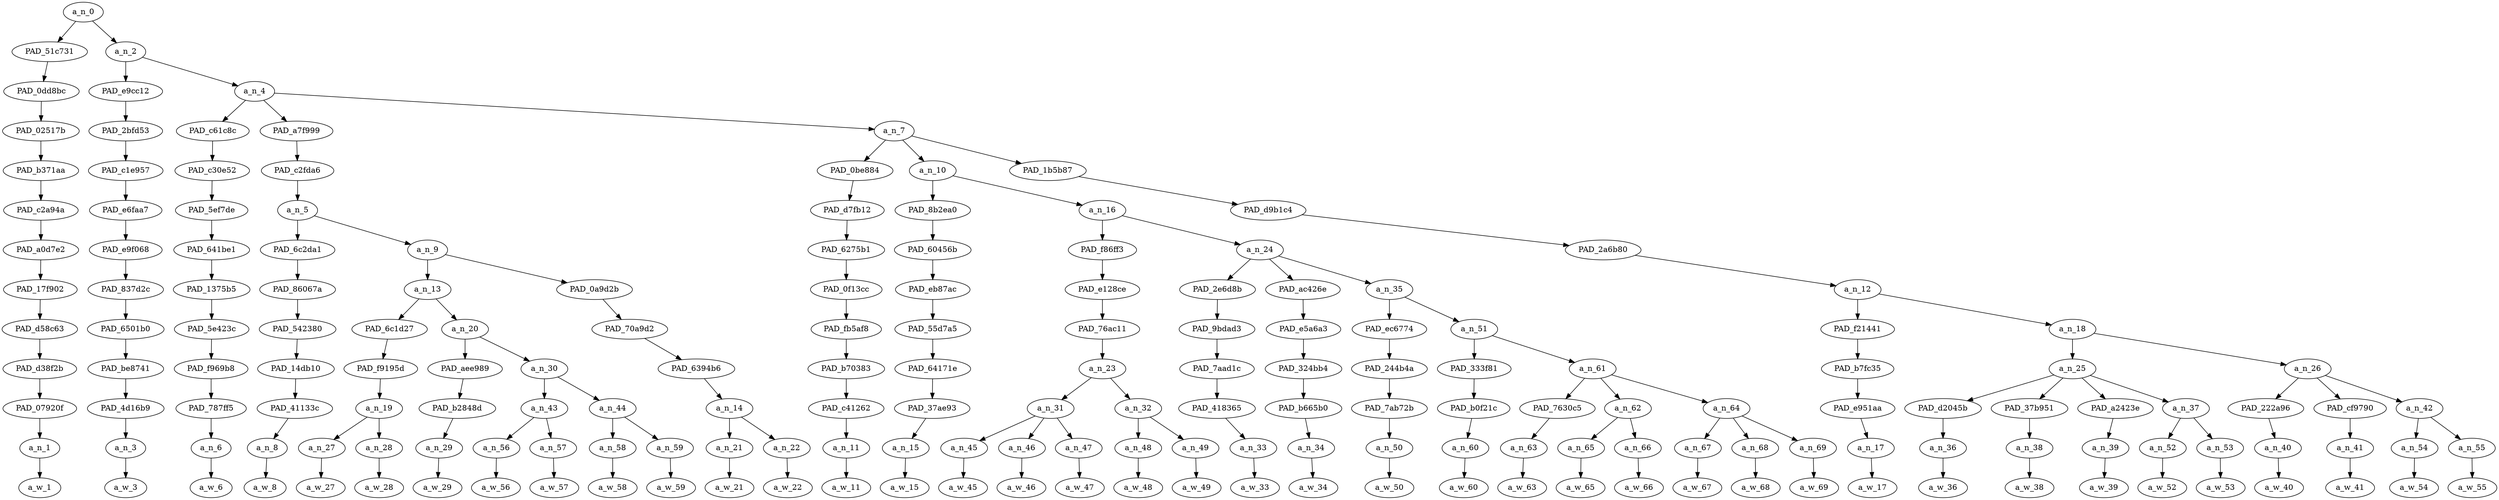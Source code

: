 strict digraph "" {
	a_n_0	[div_dir=1,
		index=0,
		level=12,
		pos="3.7992862654320994,12!",
		text_span="[0, 1, 2, 3, 4, 5, 6, 7, 8, 9, 10, 11, 12, 13, 14, 15, 16, 17, 18, 19, 20, 21, 22, 23, 24, 25, 26, 27, 28, 29, 30, 31, 32, 33, 34, \
35, 36, 37, 38, 39]",
		value=1.00000001];
	PAD_51c731	[div_dir=1,
		index=0,
		level=11,
		pos="0.0,11!",
		text_span="[0]",
		value=0.03666590];
	a_n_0 -> PAD_51c731;
	a_n_2	[div_dir=1,
		index=1,
		level=11,
		pos="7.598572530864199,11!",
		text_span="[1, 2, 3, 4, 5, 6, 7, 8, 9, 10, 11, 12, 13, 14, 15, 16, 17, 18, 19, 20, 21, 22, 23, 24, 25, 26, 27, 28, 29, 30, 31, 32, 33, 34, \
35, 36, 37, 38, 39]",
		value=0.96305805];
	a_n_0 -> a_n_2;
	PAD_0dd8bc	[div_dir=1,
		index=0,
		level=10,
		pos="0.0,10!",
		text_span="[0]",
		value=0.03666590];
	PAD_51c731 -> PAD_0dd8bc;
	PAD_02517b	[div_dir=1,
		index=0,
		level=9,
		pos="0.0,9!",
		text_span="[0]",
		value=0.03666590];
	PAD_0dd8bc -> PAD_02517b;
	PAD_b371aa	[div_dir=1,
		index=0,
		level=8,
		pos="0.0,8!",
		text_span="[0]",
		value=0.03666590];
	PAD_02517b -> PAD_b371aa;
	PAD_c2a94a	[div_dir=1,
		index=0,
		level=7,
		pos="0.0,7!",
		text_span="[0]",
		value=0.03666590];
	PAD_b371aa -> PAD_c2a94a;
	PAD_a0d7e2	[div_dir=1,
		index=0,
		level=6,
		pos="0.0,6!",
		text_span="[0]",
		value=0.03666590];
	PAD_c2a94a -> PAD_a0d7e2;
	PAD_17f902	[div_dir=1,
		index=0,
		level=5,
		pos="0.0,5!",
		text_span="[0]",
		value=0.03666590];
	PAD_a0d7e2 -> PAD_17f902;
	PAD_d58c63	[div_dir=1,
		index=0,
		level=4,
		pos="0.0,4!",
		text_span="[0]",
		value=0.03666590];
	PAD_17f902 -> PAD_d58c63;
	PAD_d38f2b	[div_dir=1,
		index=0,
		level=3,
		pos="0.0,3!",
		text_span="[0]",
		value=0.03666590];
	PAD_d58c63 -> PAD_d38f2b;
	PAD_07920f	[div_dir=1,
		index=0,
		level=2,
		pos="0.0,2!",
		text_span="[0]",
		value=0.03666590];
	PAD_d38f2b -> PAD_07920f;
	a_n_1	[div_dir=1,
		index=0,
		level=1,
		pos="0.0,1!",
		text_span="[0]",
		value=0.03666590];
	PAD_07920f -> a_n_1;
	a_w_1	[div_dir=0,
		index=0,
		level=0,
		pos="0,0!",
		text_span="[0]",
		value="<user>"];
	a_n_1 -> a_w_1;
	PAD_e9cc12	[div_dir=1,
		index=1,
		level=10,
		pos="1.0,10!",
		text_span="[1]",
		value=0.02348395];
	a_n_2 -> PAD_e9cc12;
	a_n_4	[div_dir=1,
		index=2,
		level=10,
		pos="14.197145061728397,10!",
		text_span="[2, 3, 4, 5, 6, 7, 8, 9, 10, 11, 12, 13, 14, 15, 16, 17, 18, 19, 20, 21, 22, 23, 24, 25, 26, 27, 28, 29, 30, 31, 32, 33, 34, 35, \
36, 37, 38, 39]",
		value=0.93930748];
	a_n_2 -> a_n_4;
	PAD_2bfd53	[div_dir=1,
		index=1,
		level=9,
		pos="1.0,9!",
		text_span="[1]",
		value=0.02348395];
	PAD_e9cc12 -> PAD_2bfd53;
	PAD_c1e957	[div_dir=1,
		index=1,
		level=8,
		pos="1.0,8!",
		text_span="[1]",
		value=0.02348395];
	PAD_2bfd53 -> PAD_c1e957;
	PAD_e6faa7	[div_dir=1,
		index=1,
		level=7,
		pos="1.0,7!",
		text_span="[1]",
		value=0.02348395];
	PAD_c1e957 -> PAD_e6faa7;
	PAD_e9f068	[div_dir=1,
		index=1,
		level=6,
		pos="1.0,6!",
		text_span="[1]",
		value=0.02348395];
	PAD_e6faa7 -> PAD_e9f068;
	PAD_837d2c	[div_dir=1,
		index=1,
		level=5,
		pos="1.0,5!",
		text_span="[1]",
		value=0.02348395];
	PAD_e9f068 -> PAD_837d2c;
	PAD_6501b0	[div_dir=1,
		index=1,
		level=4,
		pos="1.0,4!",
		text_span="[1]",
		value=0.02348395];
	PAD_837d2c -> PAD_6501b0;
	PAD_be8741	[div_dir=1,
		index=1,
		level=3,
		pos="1.0,3!",
		text_span="[1]",
		value=0.02348395];
	PAD_6501b0 -> PAD_be8741;
	PAD_4d16b9	[div_dir=1,
		index=1,
		level=2,
		pos="1.0,2!",
		text_span="[1]",
		value=0.02348395];
	PAD_be8741 -> PAD_4d16b9;
	a_n_3	[div_dir=1,
		index=1,
		level=1,
		pos="1.0,1!",
		text_span="[1]",
		value=0.02348395];
	PAD_4d16b9 -> a_n_3;
	a_w_3	[div_dir=0,
		index=1,
		level=0,
		pos="1,0!",
		text_span="[1]",
		value=given];
	a_n_3 -> a_w_3;
	PAD_c61c8c	[div_dir=-1,
		index=3,
		level=9,
		pos="12.0,9!",
		text_span="[12]",
		value=0.01338164];
	a_n_4 -> PAD_c61c8c;
	PAD_a7f999	[div_dir=1,
		index=2,
		level=9,
		pos="4.84375,9!",
		text_span="[2, 3, 4, 5, 6, 7, 8, 9, 10, 11]",
		value=0.26732251];
	a_n_4 -> PAD_a7f999;
	a_n_7	[div_dir=1,
		index=4,
		level=9,
		pos="25.747685185185187,9!",
		text_span="[13, 14, 15, 16, 17, 18, 19, 20, 21, 22, 23, 24, 25, 26, 27, 28, 29, 30, 31, 32, 33, 34, 35, 36, 37, 38, 39]",
		value=0.65833607];
	a_n_4 -> a_n_7;
	PAD_c30e52	[div_dir=-1,
		index=3,
		level=8,
		pos="12.0,8!",
		text_span="[12]",
		value=0.01338164];
	PAD_c61c8c -> PAD_c30e52;
	PAD_5ef7de	[div_dir=-1,
		index=3,
		level=7,
		pos="12.0,7!",
		text_span="[12]",
		value=0.01338164];
	PAD_c30e52 -> PAD_5ef7de;
	PAD_641be1	[div_dir=-1,
		index=4,
		level=6,
		pos="12.0,6!",
		text_span="[12]",
		value=0.01338164];
	PAD_5ef7de -> PAD_641be1;
	PAD_1375b5	[div_dir=-1,
		index=5,
		level=5,
		pos="12.0,5!",
		text_span="[12]",
		value=0.01338164];
	PAD_641be1 -> PAD_1375b5;
	PAD_5e423c	[div_dir=-1,
		index=6,
		level=4,
		pos="12.0,4!",
		text_span="[12]",
		value=0.01338164];
	PAD_1375b5 -> PAD_5e423c;
	PAD_f969b8	[div_dir=-1,
		index=7,
		level=3,
		pos="12.0,3!",
		text_span="[12]",
		value=0.01338164];
	PAD_5e423c -> PAD_f969b8;
	PAD_787ff5	[div_dir=-1,
		index=8,
		level=2,
		pos="12.0,2!",
		text_span="[12]",
		value=0.01338164];
	PAD_f969b8 -> PAD_787ff5;
	a_n_6	[div_dir=-1,
		index=12,
		level=1,
		pos="12.0,1!",
		text_span="[12]",
		value=0.01338164];
	PAD_787ff5 -> a_n_6;
	a_w_6	[div_dir=0,
		index=12,
		level=0,
		pos="12,0!",
		text_span="[12]",
		value=and];
	a_n_6 -> a_w_6;
	PAD_c2fda6	[div_dir=1,
		index=2,
		level=8,
		pos="4.84375,8!",
		text_span="[2, 3, 4, 5, 6, 7, 8, 9, 10, 11]",
		value=0.26732251];
	PAD_a7f999 -> PAD_c2fda6;
	a_n_5	[div_dir=1,
		index=2,
		level=7,
		pos="4.84375,7!",
		text_span="[2, 3, 4, 5, 6, 7, 8, 9, 10, 11]",
		value=0.26732251];
	PAD_c2fda6 -> a_n_5;
	PAD_6c2da1	[div_dir=1,
		index=2,
		level=6,
		pos="2.0,6!",
		text_span="[2]",
		value=0.01072864];
	a_n_5 -> PAD_6c2da1;
	a_n_9	[div_dir=1,
		index=3,
		level=6,
		pos="7.6875,6!",
		text_span="[3, 4, 5, 6, 7, 8, 9, 10, 11]",
		value=0.25636494];
	a_n_5 -> a_n_9;
	PAD_86067a	[div_dir=1,
		index=2,
		level=5,
		pos="2.0,5!",
		text_span="[2]",
		value=0.01072864];
	PAD_6c2da1 -> PAD_86067a;
	PAD_542380	[div_dir=1,
		index=2,
		level=4,
		pos="2.0,4!",
		text_span="[2]",
		value=0.01072864];
	PAD_86067a -> PAD_542380;
	PAD_14db10	[div_dir=1,
		index=2,
		level=3,
		pos="2.0,3!",
		text_span="[2]",
		value=0.01072864];
	PAD_542380 -> PAD_14db10;
	PAD_41133c	[div_dir=1,
		index=2,
		level=2,
		pos="2.0,2!",
		text_span="[2]",
		value=0.01072864];
	PAD_14db10 -> PAD_41133c;
	a_n_8	[div_dir=1,
		index=2,
		level=1,
		pos="2.0,1!",
		text_span="[2]",
		value=0.01072864];
	PAD_41133c -> a_n_8;
	a_w_8	[div_dir=0,
		index=2,
		level=0,
		pos="2,0!",
		text_span="[2]",
		value=that];
	a_n_8 -> a_w_8;
	a_n_13	[div_dir=1,
		index=3,
		level=5,
		pos="4.875,5!",
		text_span="[3, 4, 5, 6, 7, 8, 9]",
		value=0.10662536];
	a_n_9 -> a_n_13;
	PAD_0a9d2b	[div_dir=1,
		index=4,
		level=5,
		pos="10.5,5!",
		text_span="[10, 11]",
		value=0.14950411];
	a_n_9 -> PAD_0a9d2b;
	PAD_6c1d27	[div_dir=-1,
		index=3,
		level=4,
		pos="3.5,4!",
		text_span="[3, 4]",
		value=0.02692238];
	a_n_13 -> PAD_6c1d27;
	a_n_20	[div_dir=1,
		index=4,
		level=4,
		pos="6.25,4!",
		text_span="[5, 6, 7, 8, 9]",
		value=0.07964428];
	a_n_13 -> a_n_20;
	PAD_f9195d	[div_dir=-1,
		index=3,
		level=3,
		pos="3.5,3!",
		text_span="[3, 4]",
		value=0.02692238];
	PAD_6c1d27 -> PAD_f9195d;
	a_n_19	[div_dir=-1,
		index=3,
		level=2,
		pos="3.5,2!",
		text_span="[3, 4]",
		value=0.02692238];
	PAD_f9195d -> a_n_19;
	a_n_27	[div_dir=-1,
		index=3,
		level=1,
		pos="3.0,1!",
		text_span="[3]",
		value=0.01271380];
	a_n_19 -> a_n_27;
	a_n_28	[div_dir=1,
		index=4,
		level=1,
		pos="4.0,1!",
		text_span="[4]",
		value=0.01418045];
	a_n_19 -> a_n_28;
	a_w_27	[div_dir=0,
		index=3,
		level=0,
		pos="3,0!",
		text_span="[3]",
		value=he];
	a_n_27 -> a_w_27;
	a_w_28	[div_dir=0,
		index=4,
		level=0,
		pos="4,0!",
		text_span="[4]",
		value="<percent>"];
	a_n_28 -> a_w_28;
	PAD_aee989	[div_dir=1,
		index=4,
		level=3,
		pos="5.0,3!",
		text_span="[5]",
		value=0.00944153];
	a_n_20 -> PAD_aee989;
	a_n_30	[div_dir=1,
		index=5,
		level=3,
		pos="7.5,3!",
		text_span="[6, 7, 8, 9]",
		value=0.07012484];
	a_n_20 -> a_n_30;
	PAD_b2848d	[div_dir=1,
		index=4,
		level=2,
		pos="5.0,2!",
		text_span="[5]",
		value=0.00944153];
	PAD_aee989 -> PAD_b2848d;
	a_n_29	[div_dir=1,
		index=5,
		level=1,
		pos="5.0,1!",
		text_span="[5]",
		value=0.00944153];
	PAD_b2848d -> a_n_29;
	a_w_29	[div_dir=0,
		index=5,
		level=0,
		pos="5,0!",
		text_span="[5]",
		value=of];
	a_n_29 -> a_w_29;
	a_n_43	[div_dir=1,
		index=5,
		level=2,
		pos="6.5,2!",
		text_span="[6, 7]",
		value=0.03967901];
	a_n_30 -> a_n_43;
	a_n_44	[div_dir=1,
		index=6,
		level=2,
		pos="8.5,2!",
		text_span="[8, 9]",
		value=0.03037116];
	a_n_30 -> a_n_44;
	a_n_56	[div_dir=1,
		index=6,
		level=1,
		pos="6.0,1!",
		text_span="[6]",
		value=0.00984739];
	a_n_43 -> a_n_56;
	a_n_57	[div_dir=1,
		index=7,
		level=1,
		pos="7.0,1!",
		text_span="[7]",
		value=0.02975888];
	a_n_43 -> a_n_57;
	a_w_56	[div_dir=0,
		index=6,
		level=0,
		pos="6,0!",
		text_span="[6]",
		value=the];
	a_n_56 -> a_w_56;
	a_w_57	[div_dir=0,
		index=7,
		level=0,
		pos="7,0!",
		text_span="[7]",
		value=globalists];
	a_n_57 -> a_w_57;
	a_n_58	[div_dir=1,
		index=8,
		level=1,
		pos="8.0,1!",
		text_span="[8]",
		value=0.01372063];
	a_n_44 -> a_n_58;
	a_n_59	[div_dir=-1,
		index=9,
		level=1,
		pos="9.0,1!",
		text_span="[9]",
		value=0.01662514];
	a_n_44 -> a_n_59;
	a_w_58	[div_dir=0,
		index=8,
		level=0,
		pos="8,0!",
		text_span="[8]",
		value=top];
	a_n_58 -> a_w_58;
	a_w_59	[div_dir=0,
		index=9,
		level=0,
		pos="9,0!",
		text_span="[9]",
		value="<percent>1"];
	a_n_59 -> a_w_59;
	PAD_70a9d2	[div_dir=1,
		index=5,
		level=4,
		pos="10.5,4!",
		text_span="[10, 11]",
		value=0.14950411];
	PAD_0a9d2b -> PAD_70a9d2;
	PAD_6394b6	[div_dir=1,
		index=6,
		level=3,
		pos="10.5,3!",
		text_span="[10, 11]",
		value=0.14950411];
	PAD_70a9d2 -> PAD_6394b6;
	a_n_14	[div_dir=1,
		index=7,
		level=2,
		pos="10.5,2!",
		text_span="[10, 11]",
		value=0.14950411];
	PAD_6394b6 -> a_n_14;
	a_n_21	[div_dir=1,
		index=10,
		level=1,
		pos="10.0,1!",
		text_span="[10]",
		value=0.01580144];
	a_n_14 -> a_n_21;
	a_n_22	[div_dir=1,
		index=11,
		level=1,
		pos="11.0,1!",
		text_span="[11]",
		value=0.13340642];
	a_n_14 -> a_n_22;
	a_w_21	[div_dir=0,
		index=10,
		level=0,
		pos="10,0!",
		text_span="[10]",
		value=are];
	a_n_21 -> a_w_21;
	a_w_22	[div_dir=0,
		index=11,
		level=0,
		pos="11,0!",
		text_span="[11]",
		value=kikescum];
	a_n_22 -> a_w_22;
	PAD_0be884	[div_dir=1,
		index=5,
		level=8,
		pos="29.0,8!",
		text_span="[29]",
		value=0.07450100];
	a_n_7 -> PAD_0be884;
	a_n_10	[div_dir=1,
		index=4,
		level=8,
		pos="15.67013888888889,8!",
		text_span="[13, 14, 15, 16, 17, 18, 19, 20, 21, 22, 23, 24, 25, 26, 27, 28]",
		value=0.34944341];
	a_n_7 -> a_n_10;
	PAD_1b5b87	[div_dir=1,
		index=6,
		level=8,
		pos="32.572916666666664,8!",
		text_span="[30, 31, 32, 33, 34, 35, 36, 37, 38, 39]",
		value=0.23420217];
	a_n_7 -> PAD_1b5b87;
	PAD_d7fb12	[div_dir=1,
		index=6,
		level=7,
		pos="29.0,7!",
		text_span="[29]",
		value=0.07450100];
	PAD_0be884 -> PAD_d7fb12;
	PAD_6275b1	[div_dir=1,
		index=8,
		level=6,
		pos="29.0,6!",
		text_span="[29]",
		value=0.07450100];
	PAD_d7fb12 -> PAD_6275b1;
	PAD_0f13cc	[div_dir=1,
		index=11,
		level=5,
		pos="29.0,5!",
		text_span="[29]",
		value=0.07450100];
	PAD_6275b1 -> PAD_0f13cc;
	PAD_fb5af8	[div_dir=1,
		index=13,
		level=4,
		pos="29.0,4!",
		text_span="[29]",
		value=0.07450100];
	PAD_0f13cc -> PAD_fb5af8;
	PAD_b70383	[div_dir=1,
		index=15,
		level=3,
		pos="29.0,3!",
		text_span="[29]",
		value=0.07450100];
	PAD_fb5af8 -> PAD_b70383;
	PAD_c41262	[div_dir=1,
		index=19,
		level=2,
		pos="29.0,2!",
		text_span="[29]",
		value=0.07450100];
	PAD_b70383 -> PAD_c41262;
	a_n_11	[div_dir=1,
		index=29,
		level=1,
		pos="29.0,1!",
		text_span="[29]",
		value=0.07450100];
	PAD_c41262 -> a_n_11;
	a_w_11	[div_dir=0,
		index=29,
		level=0,
		pos="29,0!",
		text_span="[29]",
		value=and2];
	a_n_11 -> a_w_11;
	PAD_8b2ea0	[div_dir=1,
		index=4,
		level=7,
		pos="13.0,7!",
		text_span="[13]",
		value=0.00984806];
	a_n_10 -> PAD_8b2ea0;
	a_n_16	[div_dir=1,
		index=5,
		level=7,
		pos="18.34027777777778,7!",
		text_span="[14, 15, 16, 17, 18, 19, 20, 21, 22, 23, 24, 25, 26, 27, 28]",
		value=0.33938061];
	a_n_10 -> a_n_16;
	PAD_60456b	[div_dir=1,
		index=5,
		level=6,
		pos="13.0,6!",
		text_span="[13]",
		value=0.00984806];
	PAD_8b2ea0 -> PAD_60456b;
	PAD_eb87ac	[div_dir=1,
		index=6,
		level=5,
		pos="13.0,5!",
		text_span="[13]",
		value=0.00984806];
	PAD_60456b -> PAD_eb87ac;
	PAD_55d7a5	[div_dir=1,
		index=7,
		level=4,
		pos="13.0,4!",
		text_span="[13]",
		value=0.00984806];
	PAD_eb87ac -> PAD_55d7a5;
	PAD_64171e	[div_dir=1,
		index=8,
		level=3,
		pos="13.0,3!",
		text_span="[13]",
		value=0.00984806];
	PAD_55d7a5 -> PAD_64171e;
	PAD_37ae93	[div_dir=1,
		index=9,
		level=2,
		pos="13.0,2!",
		text_span="[13]",
		value=0.00984806];
	PAD_64171e -> PAD_37ae93;
	a_n_15	[div_dir=1,
		index=13,
		level=1,
		pos="13.0,1!",
		text_span="[13]",
		value=0.00984806];
	PAD_37ae93 -> a_n_15;
	a_w_15	[div_dir=0,
		index=13,
		level=0,
		pos="13,0!",
		text_span="[13]",
		value=that1];
	a_n_15 -> a_w_15;
	PAD_f86ff3	[div_dir=1,
		index=6,
		level=6,
		pos="16.25,6!",
		text_span="[14, 15, 16, 17, 18]",
		value=0.06852186];
	a_n_16 -> PAD_f86ff3;
	a_n_24	[div_dir=1,
		index=7,
		level=6,
		pos="20.430555555555557,6!",
		text_span="[19, 20, 21, 22, 23, 24, 25, 26, 27, 28]",
		value=0.27064744];
	a_n_16 -> a_n_24;
	PAD_e128ce	[div_dir=1,
		index=7,
		level=5,
		pos="16.25,5!",
		text_span="[14, 15, 16, 17, 18]",
		value=0.06852186];
	PAD_f86ff3 -> PAD_e128ce;
	PAD_76ac11	[div_dir=1,
		index=8,
		level=4,
		pos="16.25,4!",
		text_span="[14, 15, 16, 17, 18]",
		value=0.06852186];
	PAD_e128ce -> PAD_76ac11;
	a_n_23	[div_dir=1,
		index=9,
		level=3,
		pos="16.25,3!",
		text_span="[14, 15, 16, 17, 18]",
		value=0.06852186];
	PAD_76ac11 -> a_n_23;
	a_n_31	[div_dir=-1,
		index=10,
		level=2,
		pos="15.0,2!",
		text_span="[14, 15, 16]",
		value=0.03663860];
	a_n_23 -> a_n_31;
	a_n_32	[div_dir=1,
		index=11,
		level=2,
		pos="17.5,2!",
		text_span="[17, 18]",
		value=0.03178068];
	a_n_23 -> a_n_32;
	a_n_45	[div_dir=1,
		index=14,
		level=1,
		pos="14.0,1!",
		text_span="[14]",
		value=0.01074869];
	a_n_31 -> a_n_45;
	a_n_46	[div_dir=-1,
		index=15,
		level=1,
		pos="15.0,1!",
		text_span="[15]",
		value=0.01388208];
	a_n_31 -> a_n_46;
	a_n_47	[div_dir=-1,
		index=16,
		level=1,
		pos="16.0,1!",
		text_span="[16]",
		value=0.01199206];
	a_n_31 -> a_n_47;
	a_w_45	[div_dir=0,
		index=14,
		level=0,
		pos="14,0!",
		text_span="[14]",
		value=the1];
	a_n_45 -> a_w_45;
	a_w_46	[div_dir=0,
		index=15,
		level=0,
		pos="15,0!",
		text_span="[15]",
		value=dictatorship];
	a_n_46 -> a_w_46;
	a_w_47	[div_dir=0,
		index=16,
		level=0,
		pos="16,0!",
		text_span="[16]",
		value=ruling];
	a_n_47 -> a_w_47;
	a_n_48	[div_dir=1,
		index=17,
		level=1,
		pos="17.0,1!",
		text_span="[17]",
		value=0.00989479];
	a_n_32 -> a_n_48;
	a_n_49	[div_dir=1,
		index=18,
		level=1,
		pos="18.0,1!",
		text_span="[18]",
		value=0.02170920];
	a_n_32 -> a_n_49;
	a_w_48	[div_dir=0,
		index=17,
		level=0,
		pos="17,0!",
		text_span="[17]",
		value=over];
	a_n_48 -> a_w_48;
	a_w_49	[div_dir=0,
		index=18,
		level=0,
		pos="18,0!",
		text_span="[18]",
		value=americans];
	a_n_49 -> a_w_49;
	PAD_2e6d8b	[div_dir=1,
		index=8,
		level=5,
		pos="19.0,5!",
		text_span="[19]",
		value=0.01213830];
	a_n_24 -> PAD_2e6d8b;
	PAD_ac426e	[div_dir=1,
		index=9,
		level=5,
		pos="20.0,5!",
		text_span="[20]",
		value=0.00961922];
	a_n_24 -> PAD_ac426e;
	a_n_35	[div_dir=1,
		index=10,
		level=5,
		pos="22.291666666666668,5!",
		text_span="[21, 22, 23, 24, 25, 26, 27, 28]",
		value=0.24870508];
	a_n_24 -> a_n_35;
	PAD_9bdad3	[div_dir=1,
		index=9,
		level=4,
		pos="19.0,4!",
		text_span="[19]",
		value=0.01213830];
	PAD_2e6d8b -> PAD_9bdad3;
	PAD_7aad1c	[div_dir=1,
		index=10,
		level=3,
		pos="19.0,3!",
		text_span="[19]",
		value=0.01213830];
	PAD_9bdad3 -> PAD_7aad1c;
	PAD_418365	[div_dir=1,
		index=12,
		level=2,
		pos="19.0,2!",
		text_span="[19]",
		value=0.01213830];
	PAD_7aad1c -> PAD_418365;
	a_n_33	[div_dir=1,
		index=19,
		level=1,
		pos="19.0,1!",
		text_span="[19]",
		value=0.01213830];
	PAD_418365 -> a_n_33;
	a_w_33	[div_dir=0,
		index=19,
		level=0,
		pos="19,0!",
		text_span="[19]",
		value=is];
	a_n_33 -> a_w_33;
	PAD_e5a6a3	[div_dir=1,
		index=10,
		level=4,
		pos="20.0,4!",
		text_span="[20]",
		value=0.00961922];
	PAD_ac426e -> PAD_e5a6a3;
	PAD_324bb4	[div_dir=1,
		index=11,
		level=3,
		pos="20.0,3!",
		text_span="[20]",
		value=0.00961922];
	PAD_e5a6a3 -> PAD_324bb4;
	PAD_b665b0	[div_dir=1,
		index=13,
		level=2,
		pos="20.0,2!",
		text_span="[20]",
		value=0.00961922];
	PAD_324bb4 -> PAD_b665b0;
	a_n_34	[div_dir=1,
		index=20,
		level=1,
		pos="20.0,1!",
		text_span="[20]",
		value=0.00961922];
	PAD_b665b0 -> a_n_34;
	a_w_34	[div_dir=0,
		index=20,
		level=0,
		pos="20,0!",
		text_span="[20]",
		value=largely];
	a_n_34 -> a_w_34;
	PAD_ec6774	[div_dir=1,
		index=11,
		level=4,
		pos="21.0,4!",
		text_span="[21]",
		value=0.01149198];
	a_n_35 -> PAD_ec6774;
	a_n_51	[div_dir=1,
		index=12,
		level=4,
		pos="23.583333333333336,4!",
		text_span="[22, 23, 24, 25, 26, 27, 28]",
		value=0.23702044];
	a_n_35 -> a_n_51;
	PAD_244b4a	[div_dir=1,
		index=12,
		level=3,
		pos="21.0,3!",
		text_span="[21]",
		value=0.01149198];
	PAD_ec6774 -> PAD_244b4a;
	PAD_7ab72b	[div_dir=1,
		index=14,
		level=2,
		pos="21.0,2!",
		text_span="[21]",
		value=0.01149198];
	PAD_244b4a -> PAD_7ab72b;
	a_n_50	[div_dir=1,
		index=21,
		level=1,
		pos="21.0,1!",
		text_span="[21]",
		value=0.01149198];
	PAD_7ab72b -> a_n_50;
	a_w_50	[div_dir=0,
		index=21,
		level=0,
		pos="21,0!",
		text_span="[21]",
		value=comprised];
	a_n_50 -> a_w_50;
	PAD_333f81	[div_dir=1,
		index=13,
		level=3,
		pos="22.0,3!",
		text_span="[22]",
		value=0.01126080];
	a_n_51 -> PAD_333f81;
	a_n_61	[div_dir=1,
		index=14,
		level=3,
		pos="25.166666666666668,3!",
		text_span="[23, 24, 25, 26, 27, 28]",
		value=0.22556867];
	a_n_51 -> a_n_61;
	PAD_b0f21c	[div_dir=1,
		index=15,
		level=2,
		pos="22.0,2!",
		text_span="[22]",
		value=0.01126080];
	PAD_333f81 -> PAD_b0f21c;
	a_n_60	[div_dir=1,
		index=22,
		level=1,
		pos="22.0,1!",
		text_span="[22]",
		value=0.01126080];
	PAD_b0f21c -> a_n_60;
	a_w_60	[div_dir=0,
		index=22,
		level=0,
		pos="22,0!",
		text_span="[22]",
		value=of1];
	a_n_60 -> a_w_60;
	PAD_7630c5	[div_dir=1,
		index=17,
		level=2,
		pos="25.0,2!",
		text_span="[25]",
		value=0.01088773];
	a_n_61 -> PAD_7630c5;
	a_n_62	[div_dir=1,
		index=16,
		level=2,
		pos="23.5,2!",
		text_span="[23, 24]",
		value=0.11884378];
	a_n_61 -> a_n_62;
	a_n_64	[div_dir=1,
		index=18,
		level=2,
		pos="27.0,2!",
		text_span="[26, 27, 28]",
		value=0.09565775];
	a_n_61 -> a_n_64;
	a_n_63	[div_dir=1,
		index=25,
		level=1,
		pos="25.0,1!",
		text_span="[25]",
		value=0.01088773];
	PAD_7630c5 -> a_n_63;
	a_w_63	[div_dir=0,
		index=25,
		level=0,
		pos="25,0!",
		text_span="[25]",
		value=and1];
	a_n_63 -> a_w_63;
	a_n_65	[div_dir=1,
		index=23,
		level=1,
		pos="23.0,1!",
		text_span="[23]",
		value=0.07430573];
	a_n_62 -> a_n_65;
	a_n_66	[div_dir=1,
		index=24,
		level=1,
		pos="24.0,1!",
		text_span="[24]",
		value=0.04435860];
	a_n_62 -> a_n_66;
	a_w_65	[div_dir=0,
		index=23,
		level=0,
		pos="23,0!",
		text_span="[23]",
		value=jewfilth];
	a_n_65 -> a_w_65;
	a_w_66	[div_dir=0,
		index=24,
		level=0,
		pos="24,0!",
		text_span="[24]",
		value=perverts];
	a_n_66 -> a_w_66;
	a_n_67	[div_dir=1,
		index=26,
		level=1,
		pos="26.0,1!",
		text_span="[26]",
		value=0.01543608];
	a_n_64 -> a_n_67;
	a_n_68	[div_dir=1,
		index=27,
		level=1,
		pos="27.0,1!",
		text_span="[27]",
		value=0.01855318];
	a_n_64 -> a_n_68;
	a_n_69	[div_dir=1,
		index=28,
		level=1,
		pos="28.0,1!",
		text_span="[28]",
		value=0.06158661];
	a_n_64 -> a_n_69;
	a_w_67	[div_dir=0,
		index=26,
		level=0,
		pos="26,0!",
		text_span="[26]",
		value=criminals];
	a_n_67 -> a_w_67;
	a_w_68	[div_dir=0,
		index=27,
		level=0,
		pos="27,0!",
		text_span="[27]",
		value=pace];
	a_n_68 -> a_w_68;
	a_w_69	[div_dir=0,
		index=28,
		level=0,
		pos="28,0!",
		text_span="[28]",
		value=wikileaks];
	a_n_69 -> a_w_69;
	PAD_d9b1c4	[div_dir=1,
		index=7,
		level=7,
		pos="32.572916666666664,7!",
		text_span="[30, 31, 32, 33, 34, 35, 36, 37, 38, 39]",
		value=0.23420217];
	PAD_1b5b87 -> PAD_d9b1c4;
	PAD_2a6b80	[div_dir=1,
		index=9,
		level=6,
		pos="32.572916666666664,6!",
		text_span="[30, 31, 32, 33, 34, 35, 36, 37, 38, 39]",
		value=0.23420217];
	PAD_d9b1c4 -> PAD_2a6b80;
	a_n_12	[div_dir=1,
		index=12,
		level=5,
		pos="32.572916666666664,5!",
		text_span="[30, 31, 32, 33, 34, 35, 36, 37, 38, 39]",
		value=0.23420217];
	PAD_2a6b80 -> a_n_12;
	PAD_f21441	[div_dir=-1,
		index=14,
		level=4,
		pos="30.0,4!",
		text_span="[30]",
		value=0.02217702];
	a_n_12 -> PAD_f21441;
	a_n_18	[div_dir=1,
		index=15,
		level=4,
		pos="35.14583333333333,4!",
		text_span="[31, 32, 33, 34, 35, 36, 37, 38, 39]",
		value=0.21200882];
	a_n_12 -> a_n_18;
	PAD_b7fc35	[div_dir=-1,
		index=16,
		level=3,
		pos="30.0,3!",
		text_span="[30]",
		value=0.02217702];
	PAD_f21441 -> PAD_b7fc35;
	PAD_e951aa	[div_dir=-1,
		index=20,
		level=2,
		pos="30.0,2!",
		text_span="[30]",
		value=0.02217702];
	PAD_b7fc35 -> PAD_e951aa;
	a_n_17	[div_dir=-1,
		index=30,
		level=1,
		pos="30.0,1!",
		text_span="[30]",
		value=0.02217702];
	PAD_e951aa -> a_n_17;
	a_w_17	[div_dir=0,
		index=30,
		level=0,
		pos="30,0!",
		text_span="[30]",
		value=that2];
	a_n_17 -> a_w_17;
	a_n_25	[div_dir=-1,
		index=17,
		level=3,
		pos="33.125,3!",
		text_span="[31, 32, 33, 34, 35]",
		value=0.07508849];
	a_n_18 -> a_n_25;
	a_n_26	[div_dir=1,
		index=18,
		level=3,
		pos="37.166666666666664,3!",
		text_span="[36, 37, 38, 39]",
		value=0.13690212];
	a_n_18 -> a_n_26;
	PAD_d2045b	[div_dir=1,
		index=21,
		level=2,
		pos="31.0,2!",
		text_span="[31]",
		value=0.01240578];
	a_n_25 -> PAD_d2045b;
	PAD_37b951	[div_dir=-1,
		index=23,
		level=2,
		pos="34.0,2!",
		text_span="[34]",
		value=0.02732125];
	a_n_25 -> PAD_37b951;
	PAD_a2423e	[div_dir=-1,
		index=24,
		level=2,
		pos="35.0,2!",
		text_span="[35]",
		value=0.01339080];
	a_n_25 -> PAD_a2423e;
	a_n_37	[div_dir=-1,
		index=22,
		level=2,
		pos="32.5,2!",
		text_span="[32, 33]",
		value=0.02194130];
	a_n_25 -> a_n_37;
	a_n_36	[div_dir=1,
		index=31,
		level=1,
		pos="31.0,1!",
		text_span="[31]",
		value=0.01240578];
	PAD_d2045b -> a_n_36;
	a_w_36	[div_dir=0,
		index=31,
		level=0,
		pos="31,0!",
		text_span="[31]",
		value=the2];
	a_n_36 -> a_w_36;
	a_n_38	[div_dir=-1,
		index=34,
		level=1,
		pos="34.0,1!",
		text_span="[34]",
		value=0.02732125];
	PAD_37b951 -> a_n_38;
	a_w_38	[div_dir=0,
		index=34,
		level=0,
		pos="34,0!",
		text_span="[34]",
		value=banking];
	a_n_38 -> a_w_38;
	a_n_39	[div_dir=-1,
		index=35,
		level=1,
		pos="35.0,1!",
		text_span="[35]",
		value=0.01339080];
	PAD_a2423e -> a_n_39;
	a_w_39	[div_dir=0,
		index=35,
		level=0,
		pos="35,0!",
		text_span="[35]",
		value=factions];
	a_n_39 -> a_w_39;
	a_n_52	[div_dir=1,
		index=32,
		level=1,
		pos="32.0,1!",
		text_span="[32]",
		value=0.01022960];
	a_n_37 -> a_n_52;
	a_n_53	[div_dir=-1,
		index=33,
		level=1,
		pos="33.0,1!",
		text_span="[33]",
		value=0.01169533];
	a_n_37 -> a_n_53;
	a_w_52	[div_dir=0,
		index=32,
		level=0,
		pos="32,0!",
		text_span="[32]",
		value=most];
	a_n_52 -> a_w_52;
	a_w_53	[div_dir=0,
		index=33,
		level=0,
		pos="33,0!",
		text_span="[33]",
		value=powerful];
	a_n_53 -> a_w_53;
	PAD_222a96	[div_dir=1,
		index=25,
		level=2,
		pos="36.0,2!",
		text_span="[36]",
		value=0.01158748];
	a_n_26 -> PAD_222a96;
	PAD_cf9790	[div_dir=-1,
		index=26,
		level=2,
		pos="37.0,2!",
		text_span="[37]",
		value=0.01130815];
	a_n_26 -> PAD_cf9790;
	a_n_42	[div_dir=1,
		index=27,
		level=2,
		pos="38.5,2!",
		text_span="[38, 39]",
		value=0.11395976];
	a_n_26 -> a_n_42;
	a_n_40	[div_dir=1,
		index=36,
		level=1,
		pos="36.0,1!",
		text_span="[36]",
		value=0.01158748];
	PAD_222a96 -> a_n_40;
	a_w_40	[div_dir=0,
		index=36,
		level=0,
		pos="36,0!",
		text_span="[36]",
		value=are1];
	a_n_40 -> a_w_40;
	a_n_41	[div_dir=-1,
		index=37,
		level=1,
		pos="37.0,1!",
		text_span="[37]",
		value=0.01130815];
	PAD_cf9790 -> a_n_41;
	a_w_41	[div_dir=0,
		index=37,
		level=0,
		pos="37,0!",
		text_span="[37]",
		value=mostly];
	a_n_41 -> a_w_41;
	a_n_54	[div_dir=1,
		index=38,
		level=1,
		pos="38.0,1!",
		text_span="[38]",
		value=0.05335969];
	a_n_42 -> a_n_54;
	a_n_55	[div_dir=-1,
		index=39,
		level=1,
		pos="39.0,1!",
		text_span="[39]",
		value=0.06054954];
	a_n_42 -> a_n_55;
	a_w_54	[div_dir=0,
		index=38,
		level=0,
		pos="38,0!",
		text_span="[38]",
		value=ratfaced];
	a_n_54 -> a_w_54;
	a_w_55	[div_dir=0,
		index=39,
		level=0,
		pos="39,0!",
		text_span="[39]",
		value=yids];
	a_n_55 -> a_w_55;
}
